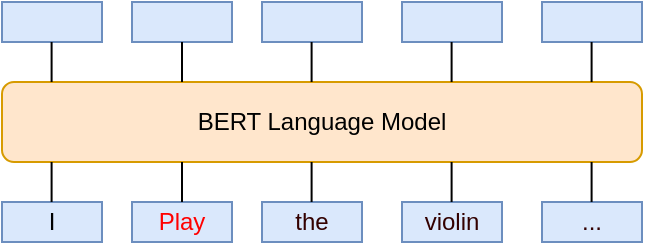 <mxfile version="13.2.4" type="device"><diagram id="GoOLh0oVGkgdK8iiaMF_" name="Page-1"><mxGraphModel dx="1092" dy="846" grid="1" gridSize="10" guides="1" tooltips="1" connect="1" arrows="1" fold="1" page="1" pageScale="1" pageWidth="850" pageHeight="1100" math="0" shadow="0"><root><mxCell id="0"/><mxCell id="1" parent="0"/><mxCell id="oup8RirZHRYhtADJJbZW-1" value="BERT Language Model" style="rounded=1;whiteSpace=wrap;html=1;fillColor=#ffe6cc;strokeColor=#d79b00;" parent="1" vertex="1"><mxGeometry x="140" y="290" width="320" height="40" as="geometry"/></mxCell><mxCell id="oup8RirZHRYhtADJJbZW-2" value="I" style="rounded=0;whiteSpace=wrap;html=1;fillColor=#dae8fc;strokeColor=#6c8ebf;" parent="1" vertex="1"><mxGeometry x="140" y="350" width="50" height="20" as="geometry"/></mxCell><mxCell id="oup8RirZHRYhtADJJbZW-3" value="&lt;font color=&quot;#ff0000&quot;&gt;Play&lt;/font&gt;" style="rounded=0;whiteSpace=wrap;html=1;fillColor=#dae8fc;strokeColor=#6c8ebf;" parent="1" vertex="1"><mxGeometry x="205" y="350" width="50" height="20" as="geometry"/></mxCell><mxCell id="oup8RirZHRYhtADJJbZW-4" value="&lt;font color=&quot;#330000&quot;&gt;the&lt;/font&gt;" style="rounded=0;whiteSpace=wrap;html=1;fillColor=#dae8fc;strokeColor=#6c8ebf;" parent="1" vertex="1"><mxGeometry x="270" y="350" width="50" height="20" as="geometry"/></mxCell><mxCell id="oup8RirZHRYhtADJJbZW-5" value="&lt;font color=&quot;#330000&quot;&gt;violin&lt;/font&gt;" style="rounded=0;whiteSpace=wrap;html=1;fillColor=#dae8fc;strokeColor=#6c8ebf;" parent="1" vertex="1"><mxGeometry x="340" y="350" width="50" height="20" as="geometry"/></mxCell><mxCell id="oup8RirZHRYhtADJJbZW-6" value="&lt;font color=&quot;#330000&quot;&gt;...&lt;/font&gt;" style="rounded=0;whiteSpace=wrap;html=1;fillColor=#dae8fc;strokeColor=#6c8ebf;" parent="1" vertex="1"><mxGeometry x="410" y="350" width="50" height="20" as="geometry"/></mxCell><mxCell id="oup8RirZHRYhtADJJbZW-7" value="" style="endArrow=none;html=1;" parent="1" edge="1"><mxGeometry width="50" height="50" relative="1" as="geometry"><mxPoint x="164.8" y="350" as="sourcePoint"/><mxPoint x="164.8" y="330" as="targetPoint"/></mxGeometry></mxCell><mxCell id="oup8RirZHRYhtADJJbZW-8" value="" style="endArrow=none;html=1;" parent="1" edge="1"><mxGeometry width="50" height="50" relative="1" as="geometry"><mxPoint x="230.0" y="350" as="sourcePoint"/><mxPoint x="230.0" y="330" as="targetPoint"/></mxGeometry></mxCell><mxCell id="oup8RirZHRYhtADJJbZW-9" value="" style="endArrow=none;html=1;" parent="1" edge="1"><mxGeometry width="50" height="50" relative="1" as="geometry"><mxPoint x="294.8" y="350" as="sourcePoint"/><mxPoint x="294.8" y="330" as="targetPoint"/></mxGeometry></mxCell><mxCell id="oup8RirZHRYhtADJJbZW-10" value="" style="endArrow=none;html=1;" parent="1" edge="1"><mxGeometry width="50" height="50" relative="1" as="geometry"><mxPoint x="364.8" y="350" as="sourcePoint"/><mxPoint x="364.8" y="330" as="targetPoint"/></mxGeometry></mxCell><mxCell id="oup8RirZHRYhtADJJbZW-11" value="" style="endArrow=none;html=1;" parent="1" edge="1"><mxGeometry width="50" height="50" relative="1" as="geometry"><mxPoint x="434.8" y="350" as="sourcePoint"/><mxPoint x="434.8" y="330" as="targetPoint"/></mxGeometry></mxCell><mxCell id="oup8RirZHRYhtADJJbZW-12" value="" style="rounded=0;whiteSpace=wrap;html=1;fillColor=#dae8fc;strokeColor=#6c8ebf;" parent="1" vertex="1"><mxGeometry x="140" y="250" width="50" height="20" as="geometry"/></mxCell><mxCell id="oup8RirZHRYhtADJJbZW-13" value="" style="rounded=0;whiteSpace=wrap;html=1;fillColor=#dae8fc;strokeColor=#6c8ebf;" parent="1" vertex="1"><mxGeometry x="205" y="250" width="50" height="20" as="geometry"/></mxCell><mxCell id="oup8RirZHRYhtADJJbZW-14" value="" style="rounded=0;whiteSpace=wrap;html=1;fillColor=#dae8fc;strokeColor=#6c8ebf;" parent="1" vertex="1"><mxGeometry x="270" y="250" width="50" height="20" as="geometry"/></mxCell><mxCell id="oup8RirZHRYhtADJJbZW-15" value="" style="rounded=0;whiteSpace=wrap;html=1;fillColor=#dae8fc;strokeColor=#6c8ebf;" parent="1" vertex="1"><mxGeometry x="340" y="250" width="50" height="20" as="geometry"/></mxCell><mxCell id="oup8RirZHRYhtADJJbZW-16" value="" style="rounded=0;whiteSpace=wrap;html=1;fillColor=#dae8fc;strokeColor=#6c8ebf;" parent="1" vertex="1"><mxGeometry x="410" y="250" width="50" height="20" as="geometry"/></mxCell><mxCell id="oup8RirZHRYhtADJJbZW-17" value="" style="endArrow=none;html=1;" parent="1" edge="1"><mxGeometry width="50" height="50" relative="1" as="geometry"><mxPoint x="164.8" y="290" as="sourcePoint"/><mxPoint x="164.8" y="270" as="targetPoint"/></mxGeometry></mxCell><mxCell id="oup8RirZHRYhtADJJbZW-18" value="" style="endArrow=none;html=1;" parent="1" edge="1"><mxGeometry width="50" height="50" relative="1" as="geometry"><mxPoint x="230" y="290" as="sourcePoint"/><mxPoint x="230" y="270" as="targetPoint"/></mxGeometry></mxCell><mxCell id="oup8RirZHRYhtADJJbZW-19" value="" style="endArrow=none;html=1;" parent="1" edge="1"><mxGeometry width="50" height="50" relative="1" as="geometry"><mxPoint x="294.8" y="290" as="sourcePoint"/><mxPoint x="294.8" y="270" as="targetPoint"/></mxGeometry></mxCell><mxCell id="oup8RirZHRYhtADJJbZW-20" value="" style="endArrow=none;html=1;" parent="1" edge="1"><mxGeometry width="50" height="50" relative="1" as="geometry"><mxPoint x="364.8" y="290" as="sourcePoint"/><mxPoint x="364.8" y="270" as="targetPoint"/></mxGeometry></mxCell><mxCell id="oup8RirZHRYhtADJJbZW-21" value="" style="endArrow=none;html=1;" parent="1" edge="1"><mxGeometry width="50" height="50" relative="1" as="geometry"><mxPoint x="434.8" y="290" as="sourcePoint"/><mxPoint x="434.8" y="270" as="targetPoint"/></mxGeometry></mxCell></root></mxGraphModel></diagram></mxfile>